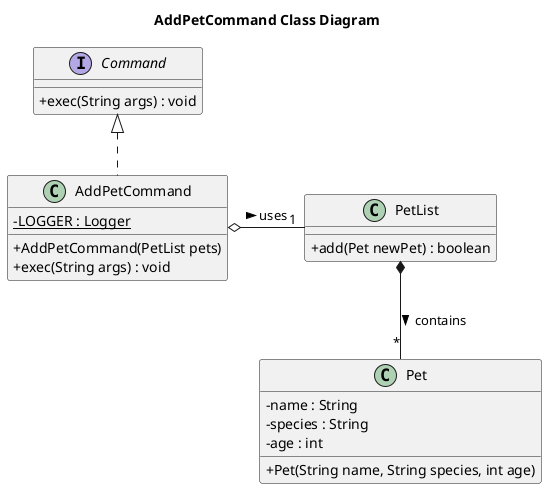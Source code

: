@startuml
skinparam classAttributeIconSize 0
title AddPetCommand Class Diagram

interface Command {
    + exec(String args) : void
}

class AddPetCommand {
    - {static} LOGGER : Logger
    + AddPetCommand(PetList pets)
    + exec(String args) : void
}

class PetList {
    + add(Pet newPet) : boolean
}

class Pet {
    - name : String
    - species : String
    - age : int
    + Pet(String name, String species, int age)
}

Command <|.. AddPetCommand

AddPetCommand o-- "1" PetList : uses >

PetList *-- "*" Pet : contains >

AddPetCommand -right[hidden]- PetList

@enduml
